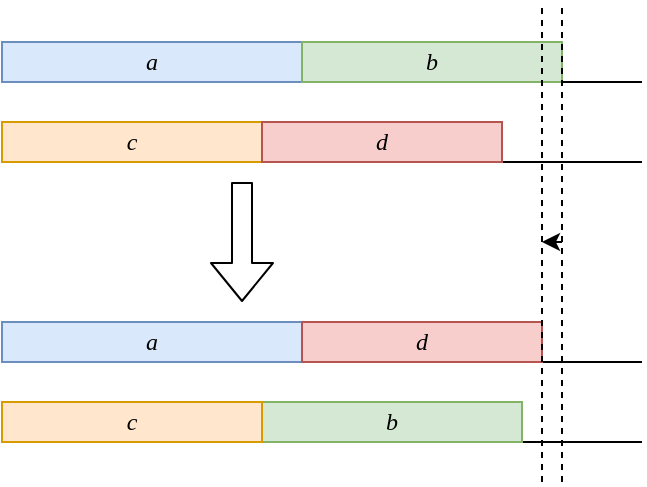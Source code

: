 <mxfile version="13.3.5" type="device"><diagram id="abhb53q4ePoXurQlt7KU" name="Page-1"><mxGraphModel dx="1024" dy="592" grid="1" gridSize="10" guides="1" tooltips="1" connect="1" arrows="1" fold="1" page="1" pageScale="1" pageWidth="827" pageHeight="1169" math="0" shadow="0"><root><mxCell id="0"/><mxCell id="1" parent="0"/><mxCell id="9gzlnN7sFE20OUtm3X4u-1" value="" style="endArrow=none;html=1;" edge="1" parent="1"><mxGeometry width="50" height="50" relative="1" as="geometry"><mxPoint x="40" y="120" as="sourcePoint"/><mxPoint x="360" y="120" as="targetPoint"/></mxGeometry></mxCell><mxCell id="9gzlnN7sFE20OUtm3X4u-2" value="" style="endArrow=none;html=1;" edge="1" parent="1"><mxGeometry width="50" height="50" relative="1" as="geometry"><mxPoint x="40" y="160" as="sourcePoint"/><mxPoint x="360" y="160" as="targetPoint"/></mxGeometry></mxCell><mxCell id="9gzlnN7sFE20OUtm3X4u-3" value="a" style="rounded=0;whiteSpace=wrap;html=1;fillColor=#dae8fc;strokeColor=#6c8ebf;fontFamily=Times New Roman;fontStyle=2" vertex="1" parent="1"><mxGeometry x="40" y="100" width="150" height="20" as="geometry"/></mxCell><mxCell id="9gzlnN7sFE20OUtm3X4u-4" value="b" style="rounded=0;whiteSpace=wrap;html=1;fillColor=#d5e8d4;strokeColor=#82b366;fontFamily=Times New Roman;fontStyle=2" vertex="1" parent="1"><mxGeometry x="190" y="100" width="130" height="20" as="geometry"/></mxCell><mxCell id="9gzlnN7sFE20OUtm3X4u-5" value="c" style="rounded=0;whiteSpace=wrap;html=1;fillColor=#ffe6cc;strokeColor=#d79b00;fontFamily=Times New Roman;fontStyle=2" vertex="1" parent="1"><mxGeometry x="40" y="140" width="130" height="20" as="geometry"/></mxCell><mxCell id="9gzlnN7sFE20OUtm3X4u-6" value="d" style="rounded=0;whiteSpace=wrap;html=1;fillColor=#f8cecc;strokeColor=#b85450;fontFamily=Times New Roman;fontStyle=2" vertex="1" parent="1"><mxGeometry x="170" y="140" width="120" height="20" as="geometry"/></mxCell><mxCell id="9gzlnN7sFE20OUtm3X4u-7" value="" style="endArrow=none;html=1;" edge="1" parent="1"><mxGeometry width="50" height="50" relative="1" as="geometry"><mxPoint x="40" y="260" as="sourcePoint"/><mxPoint x="360" y="260" as="targetPoint"/></mxGeometry></mxCell><mxCell id="9gzlnN7sFE20OUtm3X4u-8" value="" style="endArrow=none;html=1;" edge="1" parent="1"><mxGeometry width="50" height="50" relative="1" as="geometry"><mxPoint x="40" y="300" as="sourcePoint"/><mxPoint x="360" y="300" as="targetPoint"/></mxGeometry></mxCell><mxCell id="9gzlnN7sFE20OUtm3X4u-9" value="a" style="rounded=0;whiteSpace=wrap;html=1;fillColor=#dae8fc;strokeColor=#6c8ebf;fontFamily=Times New Roman;fontStyle=2" vertex="1" parent="1"><mxGeometry x="40" y="240" width="150" height="20" as="geometry"/></mxCell><mxCell id="9gzlnN7sFE20OUtm3X4u-10" value="b" style="rounded=0;whiteSpace=wrap;html=1;fillColor=#d5e8d4;strokeColor=#82b366;fontFamily=Times New Roman;fontStyle=2" vertex="1" parent="1"><mxGeometry x="170" y="280" width="130" height="20" as="geometry"/></mxCell><mxCell id="9gzlnN7sFE20OUtm3X4u-11" value="c" style="rounded=0;whiteSpace=wrap;html=1;fillColor=#ffe6cc;strokeColor=#d79b00;fontFamily=Times New Roman;fontStyle=2" vertex="1" parent="1"><mxGeometry x="40" y="280" width="130" height="20" as="geometry"/></mxCell><mxCell id="9gzlnN7sFE20OUtm3X4u-12" value="d" style="rounded=0;whiteSpace=wrap;html=1;fillColor=#f8cecc;strokeColor=#b85450;fontFamily=Times New Roman;fontStyle=2" vertex="1" parent="1"><mxGeometry x="190" y="240" width="120" height="20" as="geometry"/></mxCell><mxCell id="9gzlnN7sFE20OUtm3X4u-16" value="" style="shape=flexArrow;endArrow=classic;html=1;fontFamily=Times New Roman;" edge="1" parent="1"><mxGeometry width="50" height="50" relative="1" as="geometry"><mxPoint x="160" y="170" as="sourcePoint"/><mxPoint x="160" y="230" as="targetPoint"/></mxGeometry></mxCell><mxCell id="9gzlnN7sFE20OUtm3X4u-17" value="" style="endArrow=none;dashed=1;html=1;fontFamily=Times New Roman;" edge="1" parent="1"><mxGeometry width="50" height="50" relative="1" as="geometry"><mxPoint x="320" y="320" as="sourcePoint"/><mxPoint x="320" y="80" as="targetPoint"/></mxGeometry></mxCell><mxCell id="9gzlnN7sFE20OUtm3X4u-18" value="" style="endArrow=none;dashed=1;html=1;fontFamily=Times New Roman;" edge="1" parent="1"><mxGeometry width="50" height="50" relative="1" as="geometry"><mxPoint x="310" y="320" as="sourcePoint"/><mxPoint x="310" y="80" as="targetPoint"/></mxGeometry></mxCell><mxCell id="9gzlnN7sFE20OUtm3X4u-19" value="" style="endArrow=classic;html=1;fontFamily=Times New Roman;" edge="1" parent="1"><mxGeometry width="50" height="50" relative="1" as="geometry"><mxPoint x="320" y="200" as="sourcePoint"/><mxPoint x="310" y="200" as="targetPoint"/></mxGeometry></mxCell></root></mxGraphModel></diagram></mxfile>